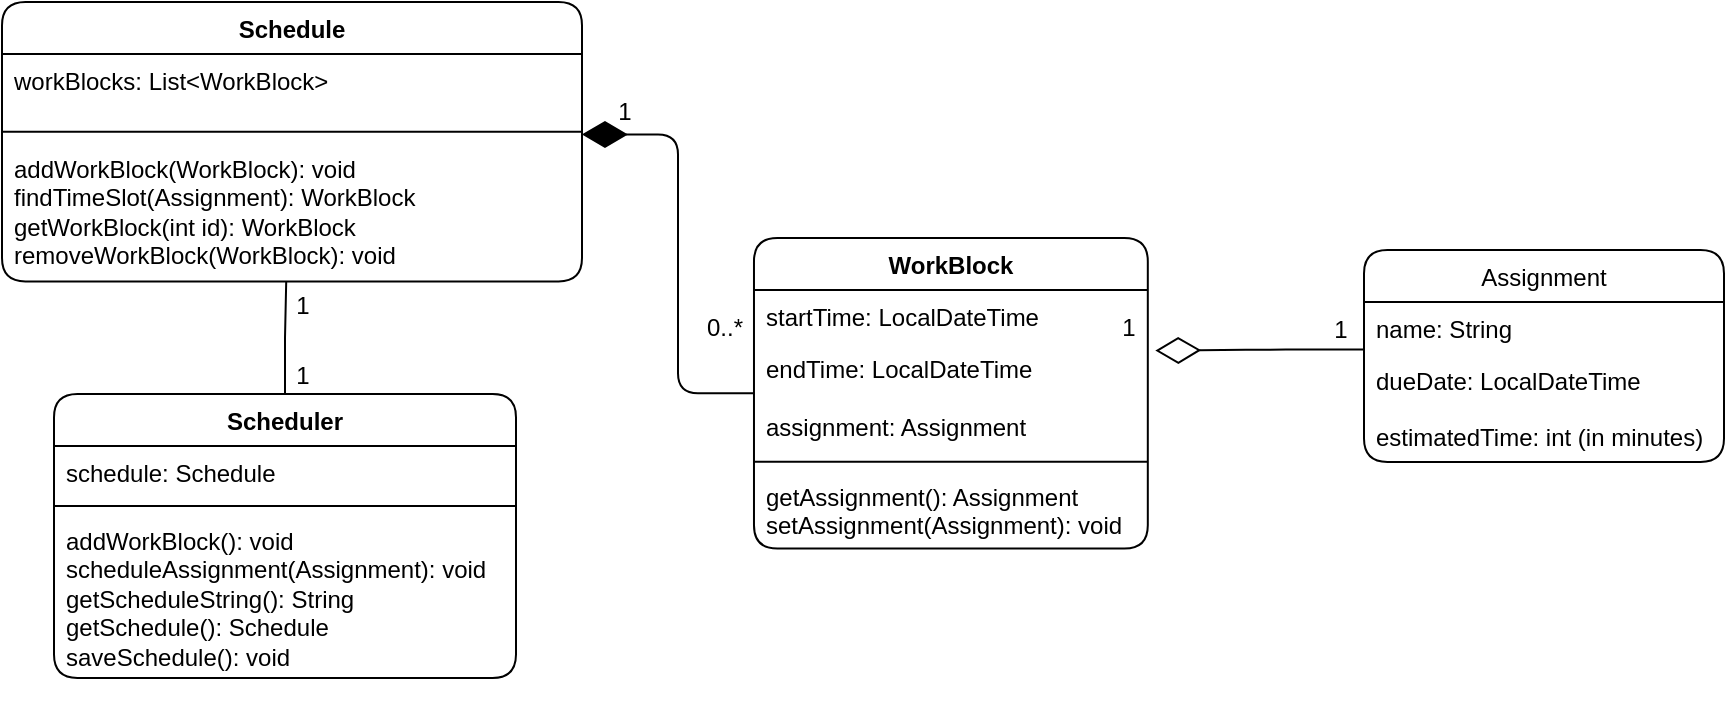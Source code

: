<mxfile version="24.2.7" type="device">
  <diagram name="Page-1" id="nDsXDKETZ47utrhWjUKa">
    <mxGraphModel dx="2074" dy="746" grid="0" gridSize="10" guides="1" tooltips="1" connect="1" arrows="1" fold="1" page="0" pageScale="1" pageWidth="850" pageHeight="1100" math="0" shadow="0">
      <root>
        <mxCell id="0" />
        <mxCell id="1" parent="0" />
        <mxCell id="srK0yxrBlPdphsVLBSwE-22" style="edgeStyle=orthogonalEdgeStyle;rounded=1;orthogonalLoop=1;jettySize=auto;html=1;exitX=0.002;exitY=-0.08;exitDx=0;exitDy=0;entryX=1.019;entryY=0.143;entryDx=0;entryDy=0;entryPerimeter=0;endArrow=diamondThin;endFill=0;exitPerimeter=0;strokeWidth=1;endSize=20;curved=0;" parent="1" source="srK0yxrBlPdphsVLBSwE-10" target="srK0yxrBlPdphsVLBSwE-16" edge="1">
          <mxGeometry relative="1" as="geometry" />
        </mxCell>
        <mxCell id="srK0yxrBlPdphsVLBSwE-23" style="edgeStyle=orthogonalEdgeStyle;rounded=1;orthogonalLoop=1;jettySize=auto;html=1;exitX=0;exitY=0.5;exitDx=0;exitDy=0;entryX=1;entryY=0.639;entryDx=0;entryDy=0;entryPerimeter=0;endArrow=diamondThin;endFill=1;endSize=20;curved=0;" parent="1" source="srK0yxrBlPdphsVLBSwE-11" target="srK0yxrBlPdphsVLBSwE-19" edge="1">
          <mxGeometry relative="1" as="geometry" />
        </mxCell>
        <mxCell id="C6mYopu6uGpIxv_GDAig-5" style="edgeStyle=orthogonalEdgeStyle;rounded=0;orthogonalLoop=1;jettySize=auto;html=1;exitX=0.5;exitY=0;exitDx=0;exitDy=0;entryX=0.49;entryY=1.004;entryDx=0;entryDy=0;entryPerimeter=0;endArrow=none;endFill=0;" parent="1" source="C6mYopu6uGpIxv_GDAig-1" target="srK0yxrBlPdphsVLBSwE-21" edge="1">
          <mxGeometry relative="1" as="geometry" />
        </mxCell>
        <mxCell id="-VX0u3lRQYoZyRh9vYmJ-8" value="" style="group" parent="1" vertex="1" connectable="0">
          <mxGeometry x="223" y="228" width="233" height="203" as="geometry" />
        </mxCell>
        <mxCell id="-VX0u3lRQYoZyRh9vYmJ-3" value="1" style="text;html=1;align=center;verticalAlign=middle;resizable=0;points=[];autosize=1;strokeColor=none;fillColor=none;" parent="-VX0u3lRQYoZyRh9vYmJ-8" vertex="1">
          <mxGeometry x="207.226" y="32.318" width="25" height="26" as="geometry" />
        </mxCell>
        <mxCell id="-VX0u3lRQYoZyRh9vYmJ-7" value="" style="group" parent="-VX0u3lRQYoZyRh9vYmJ-8" vertex="1" connectable="0">
          <mxGeometry width="230.938" height="203.0" as="geometry" />
        </mxCell>
        <mxCell id="srK0yxrBlPdphsVLBSwE-11" value="WorkBlock" style="swimlane;fontStyle=1;align=center;verticalAlign=top;childLayout=stackLayout;horizontal=1;startSize=26;horizontalStack=0;resizeParent=1;resizeParentMax=0;resizeLast=0;collapsible=1;marginBottom=0;whiteSpace=wrap;html=1;rounded=1;swimlaneLine=1;shadow=0;textShadow=0;" parent="-VX0u3lRQYoZyRh9vYmJ-7" vertex="1">
          <mxGeometry x="32.991" width="196.916" height="155.274" as="geometry">
            <mxRectangle x="250" y="172" width="92" height="26" as="alternateBounds" />
          </mxGeometry>
        </mxCell>
        <mxCell id="srK0yxrBlPdphsVLBSwE-12" value="startTime: LocalDateTime" style="text;strokeColor=none;fillColor=none;align=left;verticalAlign=top;spacingLeft=4;spacingRight=4;overflow=hidden;rotatable=0;points=[[0,0.5],[1,0.5]];portConstraint=eastwest;whiteSpace=wrap;html=1;" parent="srK0yxrBlPdphsVLBSwE-11" vertex="1">
          <mxGeometry y="26" width="196.916" height="26.259" as="geometry" />
        </mxCell>
        <mxCell id="srK0yxrBlPdphsVLBSwE-16" value="endTime: LocalDateTime" style="text;strokeColor=none;fillColor=none;align=left;verticalAlign=top;spacingLeft=4;spacingRight=4;overflow=hidden;rotatable=0;points=[[0,0.5],[1,0.5]];portConstraint=eastwest;whiteSpace=wrap;html=1;" parent="srK0yxrBlPdphsVLBSwE-11" vertex="1">
          <mxGeometry y="52.259" width="196.916" height="28.279" as="geometry" />
        </mxCell>
        <mxCell id="kQJXBfIuACofEPB8Nm8T-6" value="assignment: Assignment" style="text;strokeColor=none;fillColor=none;align=left;verticalAlign=top;spacingLeft=4;spacingRight=4;overflow=hidden;rotatable=0;points=[[0,0.5],[1,0.5]];portConstraint=eastwest;whiteSpace=wrap;html=1;" parent="srK0yxrBlPdphsVLBSwE-11" vertex="1">
          <mxGeometry y="80.537" width="196.916" height="27.269" as="geometry" />
        </mxCell>
        <mxCell id="kQJXBfIuACofEPB8Nm8T-5" value="" style="line;strokeWidth=1;fillColor=none;align=left;verticalAlign=middle;spacingTop=-1;spacingLeft=3;spacingRight=3;rotatable=0;labelPosition=right;points=[];portConstraint=eastwest;strokeColor=inherit;" parent="srK0yxrBlPdphsVLBSwE-11" vertex="1">
          <mxGeometry y="107.806" width="196.916" height="8.08" as="geometry" />
        </mxCell>
        <mxCell id="srK0yxrBlPdphsVLBSwE-15" value="getAssignment(): Assignment&lt;div&gt;setAssignment(Assignment): void&lt;/div&gt;" style="text;strokeColor=none;fillColor=none;align=left;verticalAlign=top;spacingLeft=4;spacingRight=4;overflow=hidden;rotatable=0;points=[[0,0.5],[1,0.5]];portConstraint=eastwest;whiteSpace=wrap;html=1;" parent="srK0yxrBlPdphsVLBSwE-11" vertex="1">
          <mxGeometry y="115.886" width="196.916" height="39.388" as="geometry" />
        </mxCell>
        <mxCell id="-VX0u3lRQYoZyRh9vYmJ-2" value="0..*" style="text;html=1;align=center;verticalAlign=middle;resizable=0;points=[];autosize=1;strokeColor=none;fillColor=none;" parent="-VX0u3lRQYoZyRh9vYmJ-7" vertex="1">
          <mxGeometry y="32.318" width="36" height="26" as="geometry" />
        </mxCell>
        <mxCell id="-VX0u3lRQYoZyRh9vYmJ-9" value="" style="group" parent="1" vertex="1" connectable="0">
          <mxGeometry x="536" y="234" width="205" height="106" as="geometry" />
        </mxCell>
        <mxCell id="srK0yxrBlPdphsVLBSwE-5" value="&lt;span style=&quot;font-weight: 400;&quot;&gt;Assignment&lt;/span&gt;" style="swimlane;fontStyle=1;align=center;verticalAlign=top;childLayout=stackLayout;horizontal=1;startSize=26;horizontalStack=0;resizeParent=1;resizeParentMax=0;resizeLast=0;collapsible=1;marginBottom=0;whiteSpace=wrap;html=1;rounded=1;swimlaneLine=1;shadow=0;textShadow=0;" parent="-VX0u3lRQYoZyRh9vYmJ-9" vertex="1">
          <mxGeometry x="25" width="180" height="106" as="geometry" />
        </mxCell>
        <mxCell id="srK0yxrBlPdphsVLBSwE-6" value="name: String" style="text;strokeColor=none;fillColor=none;align=left;verticalAlign=top;spacingLeft=4;spacingRight=4;overflow=hidden;rotatable=0;points=[[0,0.5],[1,0.5]];portConstraint=eastwest;whiteSpace=wrap;html=1;" parent="srK0yxrBlPdphsVLBSwE-5" vertex="1">
          <mxGeometry y="26" width="180" height="26" as="geometry" />
        </mxCell>
        <mxCell id="srK0yxrBlPdphsVLBSwE-10" value="dueDate: LocalDateTime" style="text;strokeColor=none;fillColor=none;align=left;verticalAlign=top;spacingLeft=4;spacingRight=4;overflow=hidden;rotatable=0;points=[[0,0.5],[1,0.5]];portConstraint=eastwest;whiteSpace=wrap;html=1;" parent="srK0yxrBlPdphsVLBSwE-5" vertex="1">
          <mxGeometry y="52" width="180" height="28" as="geometry" />
        </mxCell>
        <mxCell id="srK0yxrBlPdphsVLBSwE-9" value="estimatedTime: int (in minutes)" style="text;strokeColor=none;fillColor=none;align=left;verticalAlign=top;spacingLeft=4;spacingRight=4;overflow=hidden;rotatable=0;points=[[0,0.5],[1,0.5]];portConstraint=eastwest;whiteSpace=wrap;html=1;" parent="srK0yxrBlPdphsVLBSwE-5" vertex="1">
          <mxGeometry y="80" width="180" height="26" as="geometry" />
        </mxCell>
        <mxCell id="-VX0u3lRQYoZyRh9vYmJ-4" value="1" style="text;html=1;align=center;verticalAlign=middle;resizable=0;points=[];autosize=1;strokeColor=none;fillColor=none;" parent="-VX0u3lRQYoZyRh9vYmJ-9" vertex="1">
          <mxGeometry y="27" width="25" height="26" as="geometry" />
        </mxCell>
        <mxCell id="-VX0u3lRQYoZyRh9vYmJ-10" value="" style="group" parent="1" vertex="1" connectable="0">
          <mxGeometry x="-120" y="110" width="323" height="171" as="geometry" />
        </mxCell>
        <mxCell id="srK0yxrBlPdphsVLBSwE-17" value="Schedule" style="swimlane;fontStyle=1;align=center;verticalAlign=top;childLayout=stackLayout;horizontal=1;startSize=26;horizontalStack=0;resizeParent=1;resizeParentMax=0;resizeLast=0;collapsible=1;marginBottom=0;whiteSpace=wrap;html=1;rounded=1;swimlaneLine=1;shadow=0;textShadow=0;" parent="-VX0u3lRQYoZyRh9vYmJ-10" vertex="1">
          <mxGeometry width="290" height="139.71" as="geometry" />
        </mxCell>
        <mxCell id="srK0yxrBlPdphsVLBSwE-18" value="workBlocks: List&amp;lt;WorkBlock&amp;gt;" style="text;strokeColor=none;fillColor=none;align=left;verticalAlign=top;spacingLeft=4;spacingRight=4;overflow=hidden;rotatable=0;points=[[0,0.5],[1,0.5]];portConstraint=eastwest;whiteSpace=wrap;html=1;" parent="srK0yxrBlPdphsVLBSwE-17" vertex="1">
          <mxGeometry y="26" width="290" height="34" as="geometry" />
        </mxCell>
        <mxCell id="srK0yxrBlPdphsVLBSwE-19" value="" style="line;strokeWidth=1;fillColor=none;align=left;verticalAlign=middle;spacingTop=-1;spacingLeft=3;spacingRight=3;rotatable=0;labelPosition=right;points=[];portConstraint=eastwest;strokeColor=inherit;" parent="srK0yxrBlPdphsVLBSwE-17" vertex="1">
          <mxGeometry y="60" width="290" height="9.71" as="geometry" />
        </mxCell>
        <mxCell id="srK0yxrBlPdphsVLBSwE-21" value="&lt;div&gt;addWorkBlock(WorkBlock): void&lt;br&gt;&lt;/div&gt;findTimeSlot(Assignment): WorkBlock&lt;div&gt;getWorkBlock(int id): WorkBlock&lt;/div&gt;&lt;div&gt;removeWorkBlock(WorkBlock): void&lt;/div&gt;" style="text;strokeColor=none;fillColor=none;align=left;verticalAlign=top;spacingLeft=4;spacingRight=4;overflow=hidden;rotatable=0;points=[[0,0.5],[1,0.5]];portConstraint=eastwest;whiteSpace=wrap;html=1;" parent="srK0yxrBlPdphsVLBSwE-17" vertex="1">
          <mxGeometry y="69.71" width="290" height="70" as="geometry" />
        </mxCell>
        <mxCell id="-VX0u3lRQYoZyRh9vYmJ-1" value="1" style="text;html=1;align=center;verticalAlign=middle;resizable=0;points=[];autosize=1;strokeColor=none;fillColor=none;" parent="-VX0u3lRQYoZyRh9vYmJ-10" vertex="1">
          <mxGeometry x="298" y="42.48" width="25" height="26" as="geometry" />
        </mxCell>
        <mxCell id="-VX0u3lRQYoZyRh9vYmJ-6" value="1" style="text;html=1;align=center;verticalAlign=middle;resizable=0;points=[];autosize=1;strokeColor=none;fillColor=none;" parent="-VX0u3lRQYoZyRh9vYmJ-10" vertex="1">
          <mxGeometry x="137" y="139.443" width="25" height="26" as="geometry" />
        </mxCell>
        <mxCell id="-VX0u3lRQYoZyRh9vYmJ-11" value="" style="group" parent="1" vertex="1" connectable="0">
          <mxGeometry x="-94" y="284" width="231" height="176" as="geometry" />
        </mxCell>
        <mxCell id="C6mYopu6uGpIxv_GDAig-1" value="Scheduler" style="swimlane;fontStyle=1;align=center;verticalAlign=top;childLayout=stackLayout;horizontal=1;startSize=26;horizontalStack=0;resizeParent=1;resizeParentMax=0;resizeLast=0;collapsible=1;marginBottom=0;whiteSpace=wrap;html=1;rounded=1;" parent="-VX0u3lRQYoZyRh9vYmJ-11" vertex="1">
          <mxGeometry y="22" width="231" height="142" as="geometry" />
        </mxCell>
        <mxCell id="C6mYopu6uGpIxv_GDAig-2" value="schedule: Schedule" style="text;strokeColor=none;fillColor=none;align=left;verticalAlign=top;spacingLeft=4;spacingRight=4;overflow=hidden;rotatable=0;points=[[0,0.5],[1,0.5]];portConstraint=eastwest;whiteSpace=wrap;html=1;" parent="C6mYopu6uGpIxv_GDAig-1" vertex="1">
          <mxGeometry y="26" width="231" height="26" as="geometry" />
        </mxCell>
        <mxCell id="C6mYopu6uGpIxv_GDAig-3" value="" style="line;strokeWidth=1;fillColor=none;align=left;verticalAlign=middle;spacingTop=-1;spacingLeft=3;spacingRight=3;rotatable=0;labelPosition=right;points=[];portConstraint=eastwest;strokeColor=inherit;" parent="C6mYopu6uGpIxv_GDAig-1" vertex="1">
          <mxGeometry y="52" width="231" height="8" as="geometry" />
        </mxCell>
        <mxCell id="C6mYopu6uGpIxv_GDAig-4" value="&lt;div&gt;addWorkBlock(): void&lt;/div&gt;scheduleAssignment(Assignment): void&lt;div&gt;getScheduleString(): String&lt;/div&gt;&lt;div&gt;getSchedule(): Schedule&lt;/div&gt;&lt;div&gt;saveSchedule(): void&lt;/div&gt;" style="text;strokeColor=none;fillColor=none;align=left;verticalAlign=top;spacingLeft=4;spacingRight=4;overflow=hidden;rotatable=0;points=[[0,0.5],[1,0.5]];portConstraint=eastwest;whiteSpace=wrap;html=1;" parent="C6mYopu6uGpIxv_GDAig-1" vertex="1">
          <mxGeometry y="60" width="231" height="82" as="geometry" />
        </mxCell>
        <mxCell id="-VX0u3lRQYoZyRh9vYmJ-5" value="1" style="text;html=1;align=center;verticalAlign=middle;resizable=0;points=[];autosize=1;strokeColor=none;fillColor=none;" parent="-VX0u3lRQYoZyRh9vYmJ-11" vertex="1">
          <mxGeometry x="111" width="25" height="26" as="geometry" />
        </mxCell>
      </root>
    </mxGraphModel>
  </diagram>
</mxfile>
